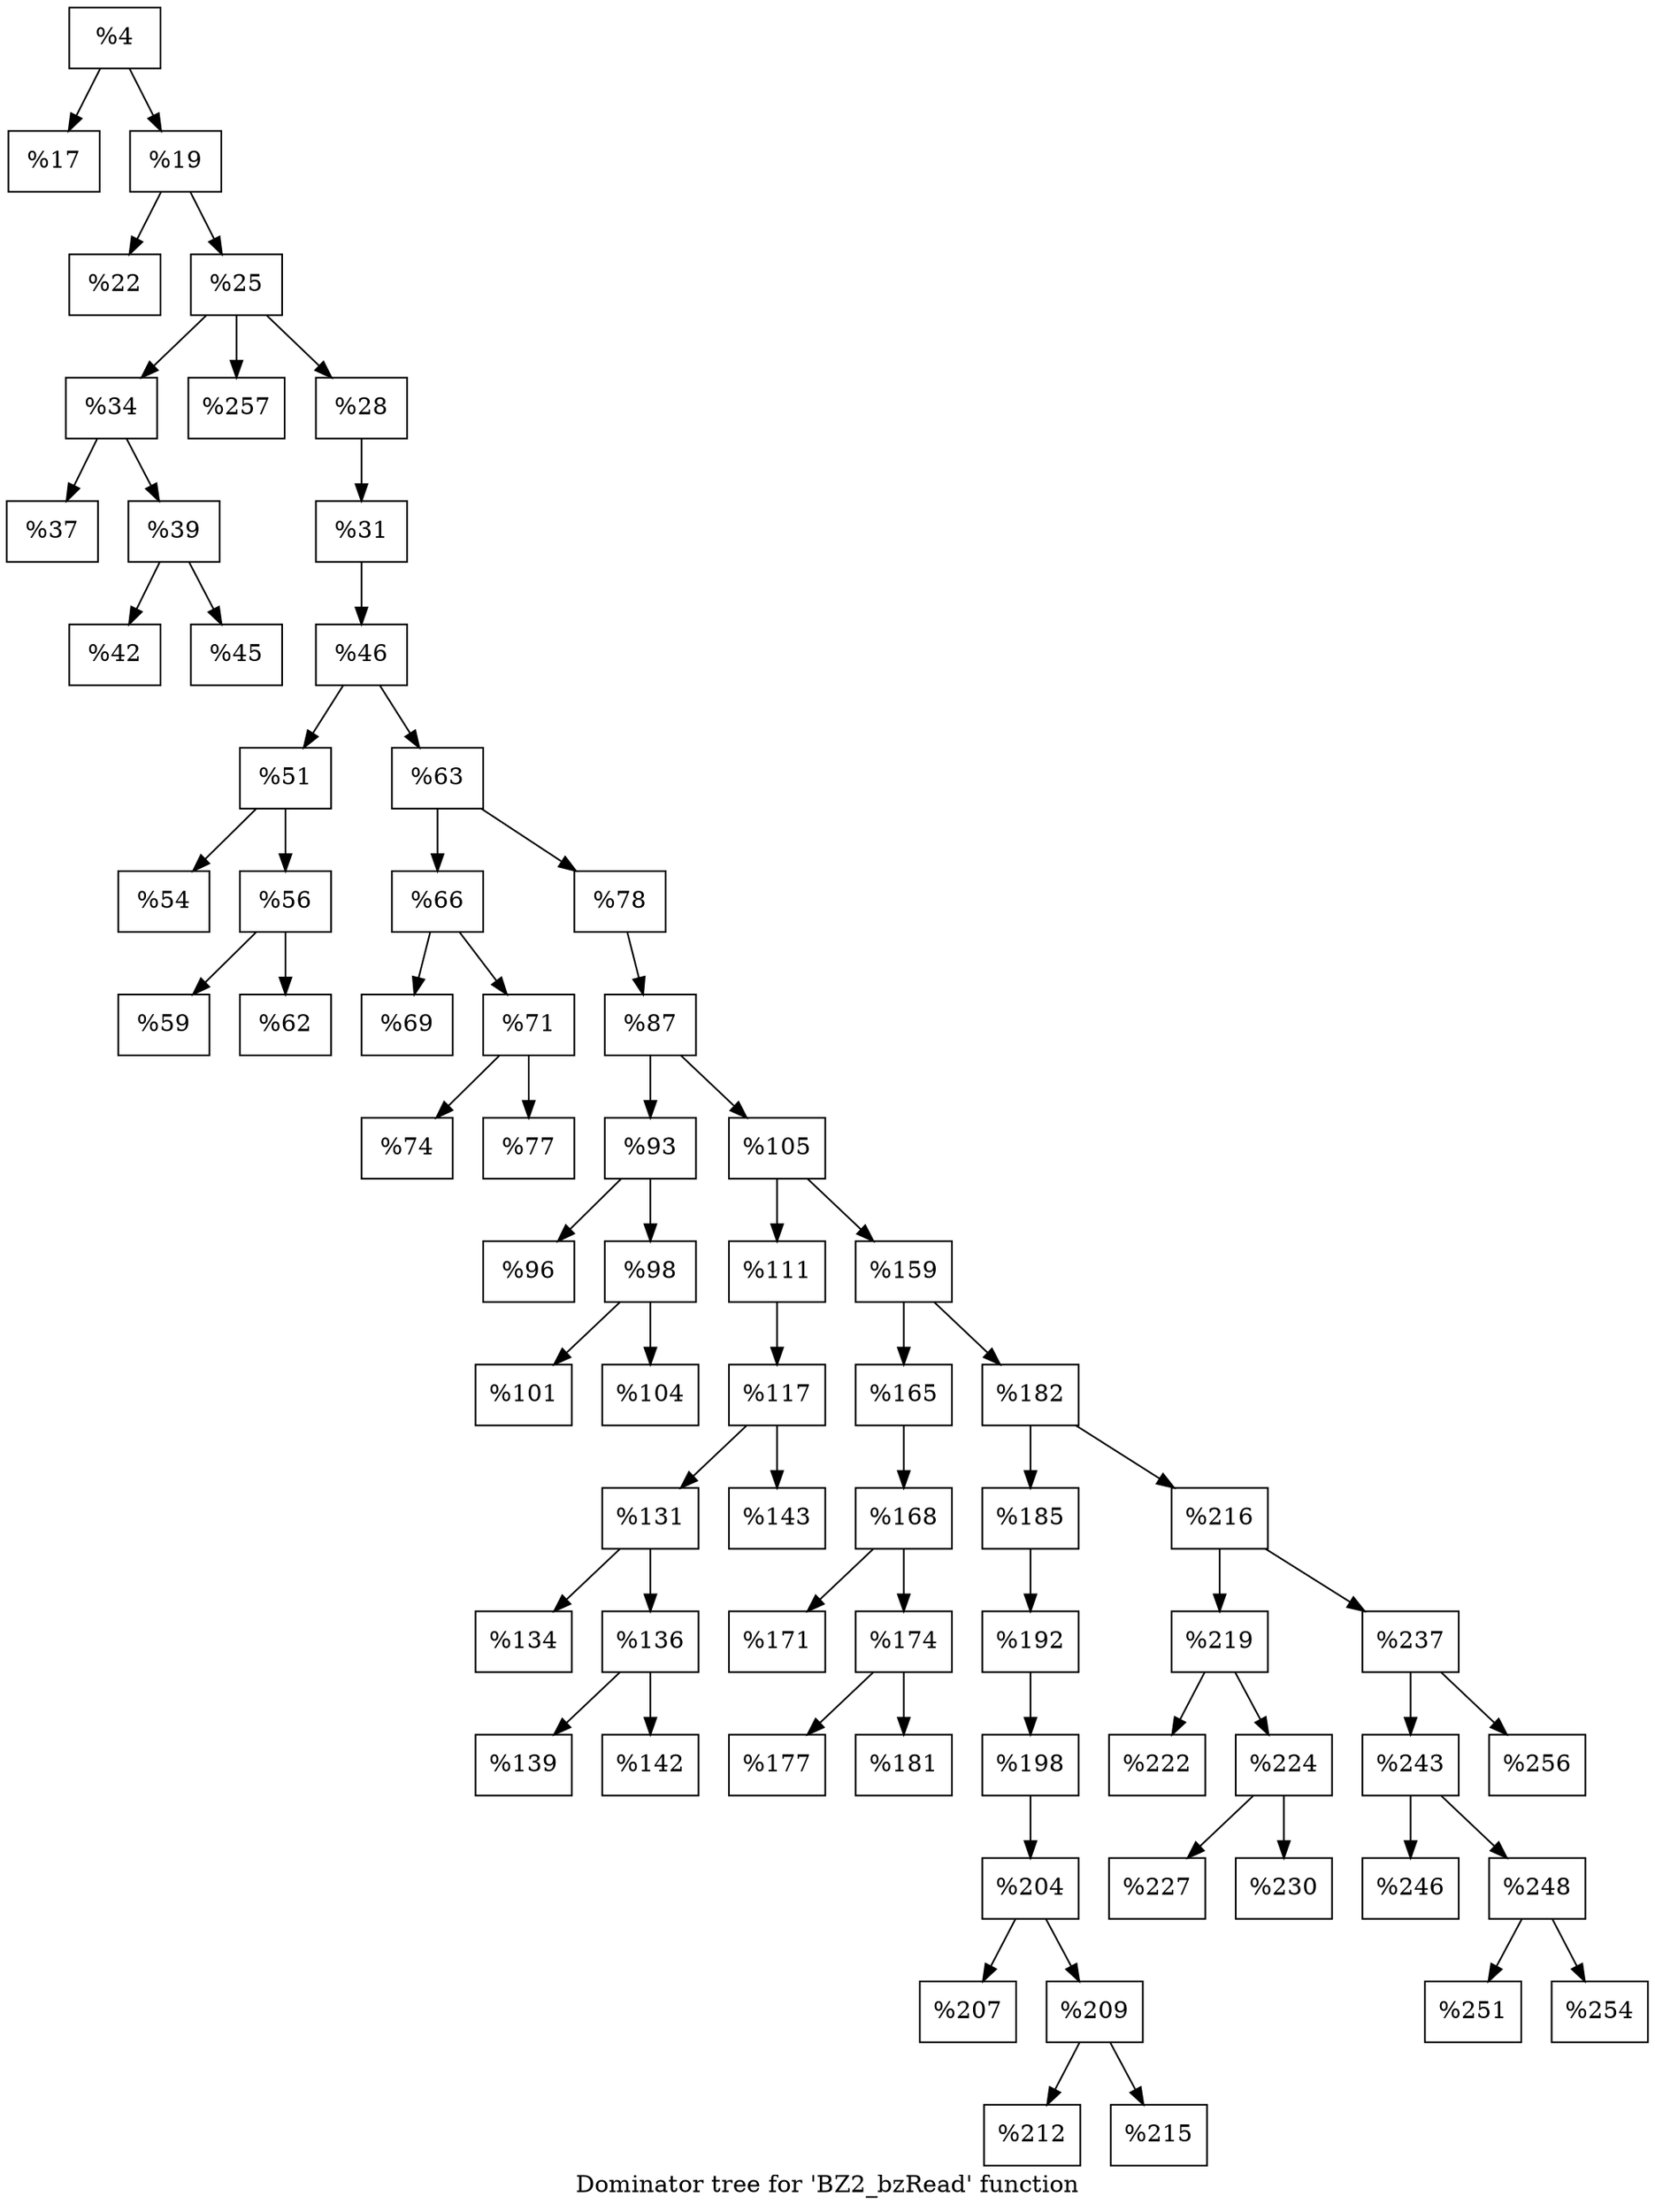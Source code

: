 digraph "Dominator tree for 'BZ2_bzRead' function" {
	label="Dominator tree for 'BZ2_bzRead' function";

	Node0x2197190 [shape=record,label="{%4}"];
	Node0x2197190 -> Node0x1fe38f0;
	Node0x2197190 -> Node0x2186230;
	Node0x1fe38f0 [shape=record,label="{%17}"];
	Node0x2186230 [shape=record,label="{%19}"];
	Node0x2186230 -> Node0x1eb1180;
	Node0x2186230 -> Node0x1f2cc40;
	Node0x1eb1180 [shape=record,label="{%22}"];
	Node0x1f2cc40 [shape=record,label="{%25}"];
	Node0x1f2cc40 -> Node0x1f8dbb0;
	Node0x1f2cc40 -> Node0x2075a10;
	Node0x1f2cc40 -> Node0x212c910;
	Node0x1f8dbb0 [shape=record,label="{%34}"];
	Node0x1f8dbb0 -> Node0x2141360;
	Node0x1f8dbb0 -> Node0x220ff90;
	Node0x2141360 [shape=record,label="{%37}"];
	Node0x220ff90 [shape=record,label="{%39}"];
	Node0x220ff90 -> Node0x214df30;
	Node0x220ff90 -> Node0x2181140;
	Node0x214df30 [shape=record,label="{%42}"];
	Node0x2181140 [shape=record,label="{%45}"];
	Node0x2075a10 [shape=record,label="{%257}"];
	Node0x212c910 [shape=record,label="{%28}"];
	Node0x212c910 -> Node0x220ae10;
	Node0x220ae10 [shape=record,label="{%31}"];
	Node0x220ae10 -> Node0x21fd9f0;
	Node0x21fd9f0 [shape=record,label="{%46}"];
	Node0x21fd9f0 -> Node0x1f18b00;
	Node0x21fd9f0 -> Node0x2200460;
	Node0x1f18b00 [shape=record,label="{%51}"];
	Node0x1f18b00 -> Node0x1fcbfe0;
	Node0x1f18b00 -> Node0x2141d00;
	Node0x1fcbfe0 [shape=record,label="{%54}"];
	Node0x2141d00 [shape=record,label="{%56}"];
	Node0x2141d00 -> Node0x1fc1220;
	Node0x2141d00 -> Node0x2202b30;
	Node0x1fc1220 [shape=record,label="{%59}"];
	Node0x2202b30 [shape=record,label="{%62}"];
	Node0x2200460 [shape=record,label="{%63}"];
	Node0x2200460 -> Node0x1f8f5c0;
	Node0x2200460 -> Node0x20bce10;
	Node0x1f8f5c0 [shape=record,label="{%66}"];
	Node0x1f8f5c0 -> Node0x2192e70;
	Node0x1f8f5c0 -> Node0x218f770;
	Node0x2192e70 [shape=record,label="{%69}"];
	Node0x218f770 [shape=record,label="{%71}"];
	Node0x218f770 -> Node0x220a210;
	Node0x218f770 -> Node0x221f630;
	Node0x220a210 [shape=record,label="{%74}"];
	Node0x221f630 [shape=record,label="{%77}"];
	Node0x20bce10 [shape=record,label="{%78}"];
	Node0x20bce10 -> Node0x2188690;
	Node0x2188690 [shape=record,label="{%87}"];
	Node0x2188690 -> Node0x1f30590;
	Node0x2188690 -> Node0x1f20420;
	Node0x1f30590 [shape=record,label="{%93}"];
	Node0x1f30590 -> Node0x2227db0;
	Node0x1f30590 -> Node0x1ef1d60;
	Node0x2227db0 [shape=record,label="{%96}"];
	Node0x1ef1d60 [shape=record,label="{%98}"];
	Node0x1ef1d60 -> Node0x2155fc0;
	Node0x1ef1d60 -> Node0x215dbc0;
	Node0x2155fc0 [shape=record,label="{%101}"];
	Node0x215dbc0 [shape=record,label="{%104}"];
	Node0x1f20420 [shape=record,label="{%105}"];
	Node0x1f20420 -> Node0x217bac0;
	Node0x1f20420 -> Node0x22067f0;
	Node0x217bac0 [shape=record,label="{%111}"];
	Node0x217bac0 -> Node0x21979e0;
	Node0x21979e0 [shape=record,label="{%117}"];
	Node0x21979e0 -> Node0x215c320;
	Node0x21979e0 -> Node0x2223570;
	Node0x215c320 [shape=record,label="{%131}"];
	Node0x215c320 -> Node0x20b3030;
	Node0x215c320 -> Node0x21613d0;
	Node0x20b3030 [shape=record,label="{%134}"];
	Node0x21613d0 [shape=record,label="{%136}"];
	Node0x21613d0 -> Node0x21c4f20;
	Node0x21613d0 -> Node0x21462a0;
	Node0x21c4f20 [shape=record,label="{%139}"];
	Node0x21462a0 [shape=record,label="{%142}"];
	Node0x2223570 [shape=record,label="{%143}"];
	Node0x22067f0 [shape=record,label="{%159}"];
	Node0x22067f0 -> Node0x2162c80;
	Node0x22067f0 -> Node0x20c8c20;
	Node0x2162c80 [shape=record,label="{%165}"];
	Node0x2162c80 -> Node0x218f0b0;
	Node0x218f0b0 [shape=record,label="{%168}"];
	Node0x218f0b0 -> Node0x2205ad0;
	Node0x218f0b0 -> Node0x220d190;
	Node0x2205ad0 [shape=record,label="{%171}"];
	Node0x220d190 [shape=record,label="{%174}"];
	Node0x220d190 -> Node0x2209750;
	Node0x220d190 -> Node0x20764a0;
	Node0x2209750 [shape=record,label="{%177}"];
	Node0x20764a0 [shape=record,label="{%181}"];
	Node0x20c8c20 [shape=record,label="{%182}"];
	Node0x20c8c20 -> Node0x216c690;
	Node0x20c8c20 -> Node0x2201910;
	Node0x216c690 [shape=record,label="{%185}"];
	Node0x216c690 -> Node0x2187370;
	Node0x2187370 [shape=record,label="{%192}"];
	Node0x2187370 -> Node0x21477e0;
	Node0x21477e0 [shape=record,label="{%198}"];
	Node0x21477e0 -> Node0x1f2cdc0;
	Node0x1f2cdc0 [shape=record,label="{%204}"];
	Node0x1f2cdc0 -> Node0x22100f0;
	Node0x1f2cdc0 -> Node0x218fbd0;
	Node0x22100f0 [shape=record,label="{%207}"];
	Node0x218fbd0 [shape=record,label="{%209}"];
	Node0x218fbd0 -> Node0x1f2e2d0;
	Node0x218fbd0 -> Node0x212c780;
	Node0x1f2e2d0 [shape=record,label="{%212}"];
	Node0x212c780 [shape=record,label="{%215}"];
	Node0x2201910 [shape=record,label="{%216}"];
	Node0x2201910 -> Node0x1f329f0;
	Node0x2201910 -> Node0x218c2b0;
	Node0x1f329f0 [shape=record,label="{%219}"];
	Node0x1f329f0 -> Node0x2183260;
	Node0x1f329f0 -> Node0x2179840;
	Node0x2183260 [shape=record,label="{%222}"];
	Node0x2179840 [shape=record,label="{%224}"];
	Node0x2179840 -> Node0x216bdd0;
	Node0x2179840 -> Node0x2227300;
	Node0x216bdd0 [shape=record,label="{%227}"];
	Node0x2227300 [shape=record,label="{%230}"];
	Node0x218c2b0 [shape=record,label="{%237}"];
	Node0x218c2b0 -> Node0x2227670;
	Node0x218c2b0 -> Node0x20b7810;
	Node0x2227670 [shape=record,label="{%243}"];
	Node0x2227670 -> Node0x22087b0;
	Node0x2227670 -> Node0x2186ad0;
	Node0x22087b0 [shape=record,label="{%246}"];
	Node0x2186ad0 [shape=record,label="{%248}"];
	Node0x2186ad0 -> Node0x2157580;
	Node0x2186ad0 -> Node0x21f36f0;
	Node0x2157580 [shape=record,label="{%251}"];
	Node0x21f36f0 [shape=record,label="{%254}"];
	Node0x20b7810 [shape=record,label="{%256}"];
}
